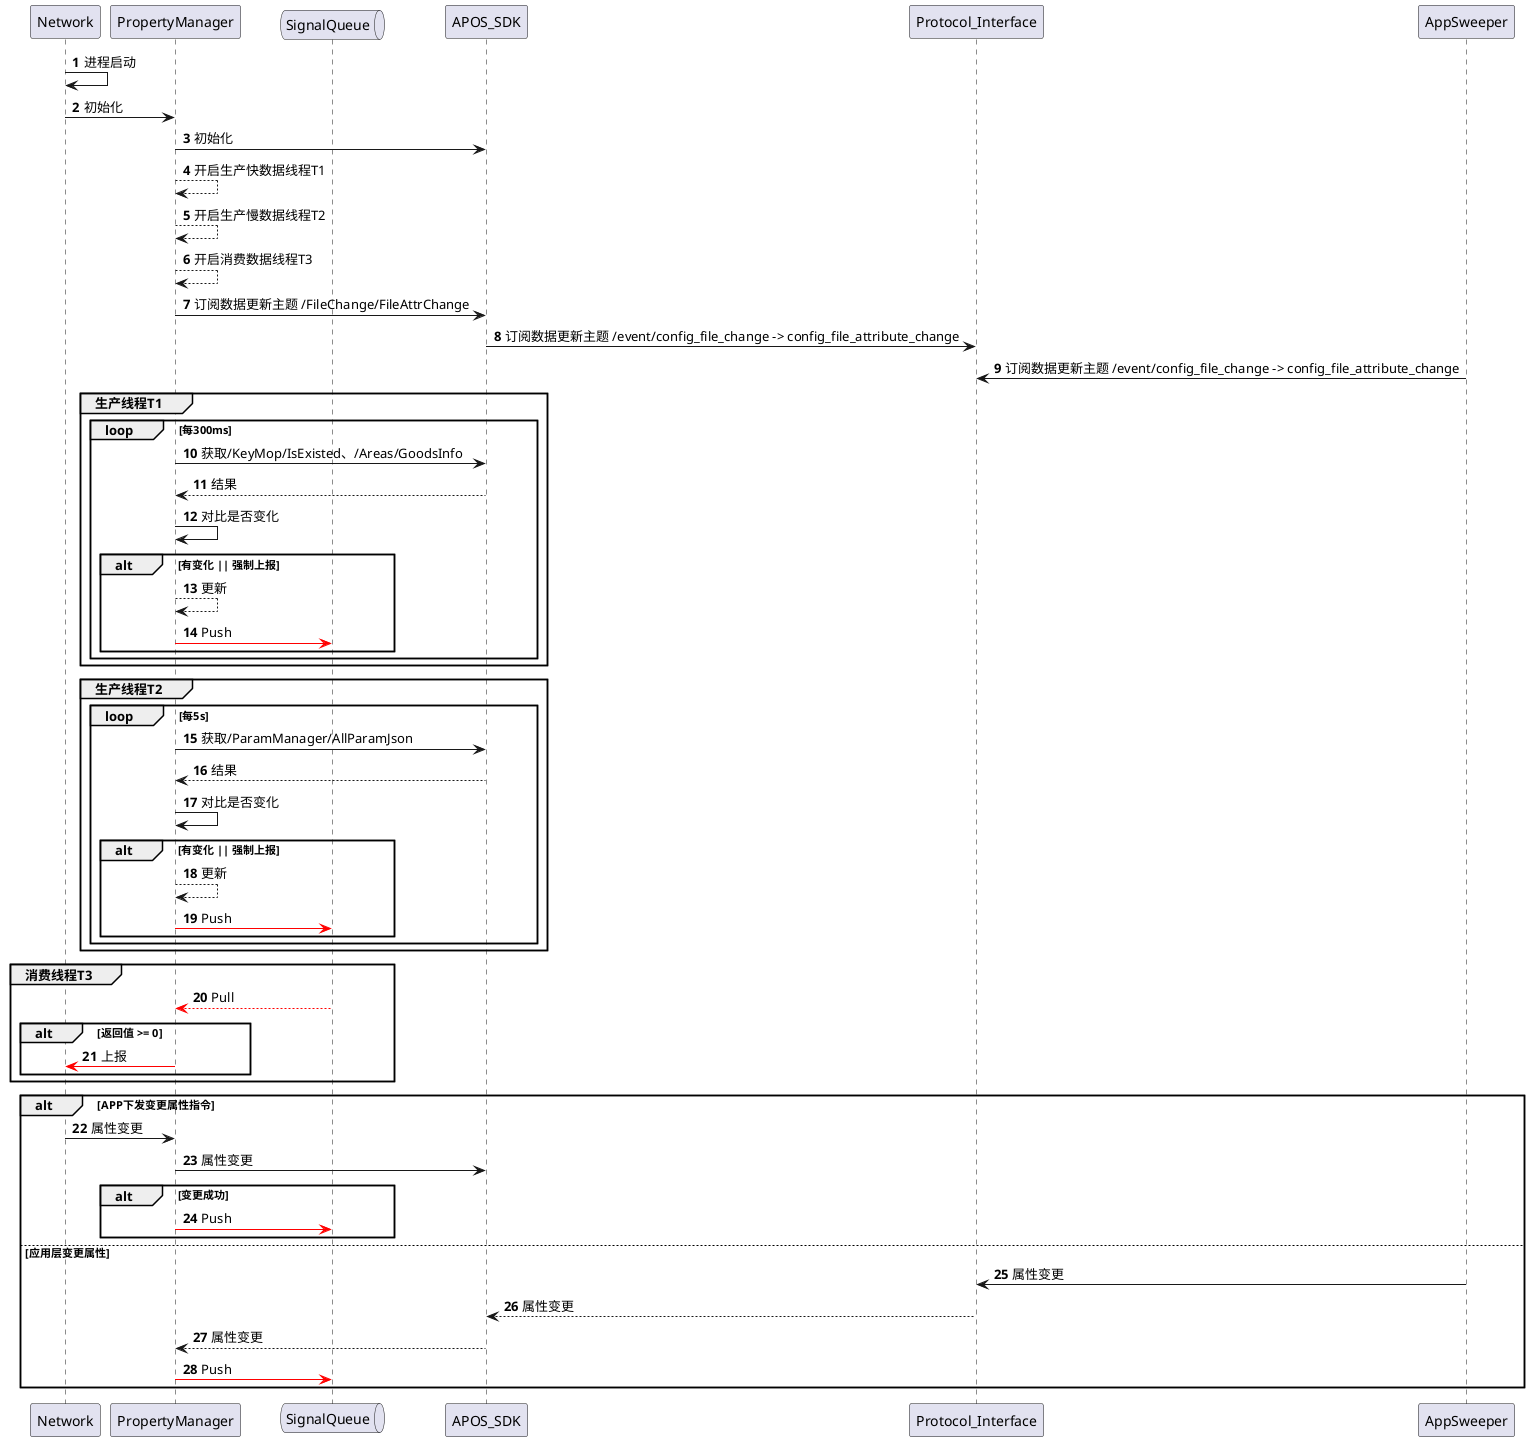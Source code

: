 @startuml

'abstract class AposSdkProtocol {
'    StatusCode AposSdkRead(int32_t handle, BinPack *in_data, BinPack *out_data, int32_t timeout);
'    StatusCode AposSdkWrite(int32_t handle, BinPack *out_data, int32_t timeout);
'    StatusCode AposSdkSendEvent(int32_t handle, const char *event_id, BinPack *in_data);
'    StatusCode AposSdkSetEventSubscribe(int32_t handle, AposSdkEventCallback callback, const char **event_ids, uint32_t event_size);
'    StatusCode AposSdkService(int32_t handle, const char *event_id, BinPack *in_data, BinPack *out_data, int32_t timeout);
'}
'
'note top of AposSdkProtocol:  typedef void (*AposSdkEventCallback)(int32_t handle, const char *event_id, int32_t msg_id, BinPack *in_msg);
'
'abstract class BaseAposIotSdk {
'    AposSdkProtocol apos_sdk;
'}

participant Network
participant PropertyManager
queue SignalQueue
participant APOS_SDK
participant Protocol_Interface
participant AppSweeper

autonumber
Network -> Network: 进程启动
Network -> PropertyManager: 初始化
PropertyManager -> APOS_SDK: 初始化
PropertyManager --> PropertyManager: 开启生产快数据线程T1
PropertyManager --> PropertyManager: 开启生产慢数据线程T2
PropertyManager --> PropertyManager: 开启消费数据线程T3
PropertyManager -> APOS_SDK: 订阅数据更新主题 /FileChange/FileAttrChange
APOS_SDK -> Protocol_Interface: 订阅数据更新主题 /event/config_file_change -> config_file_attribute_change
AppSweeper -> Protocol_Interface: 订阅数据更新主题 /event/config_file_change -> config_file_attribute_change

'PropertyManager -> PropertyManager: 开启线程1，轮询配置文件数据状态
'PropertyManager -> APOS_SDK: 订阅数据更新主题
'APOS_SDK -> Protocol_Interface: 订阅数据更新主题

group 生产线程T1
    loop 每300ms
        PropertyManager -> APOS_SDK: 获取/KeyMop/IsExisted、/Areas/GoodsInfo
        PropertyManager <-- APOS_SDK: 结果
        PropertyManager -> PropertyManager: 对比是否变化
        alt 有变化 || 强制上报
            PropertyManager --> PropertyManager: 更新
            PropertyManager [#red]-> SignalQueue: Push
        end
    end
end
group 生产线程T2
    loop 每5s
        PropertyManager -> APOS_SDK: 获取/ParamManager/AllParamJson
        PropertyManager <-- APOS_SDK: 结果
        PropertyManager -> PropertyManager: 对比是否变化
        alt 有变化 || 强制上报
            PropertyManager --> PropertyManager: 更新
            PropertyManager [#red]-> SignalQueue: Push
        end
    end
end
group 消费线程T3
    PropertyManager <[#red]-- SignalQueue: Pull
    alt 返回值 >= 0
        PropertyManager [#red]-> Network: 上报
    end
end

alt APP下发变更属性指令
    Network -> PropertyManager: 属性变更
    PropertyManager -> APOS_SDK: 属性变更
    alt 变更成功
        PropertyManager [#red]-> SignalQueue: Push
    end
else 应用层变更属性
    AppSweeper -> Protocol_Interface: 属性变更
    Protocol_Interface --> APOS_SDK: 属性变更
    APOS_SDK --> PropertyManager: 属性变更
    PropertyManager [#red]-> SignalQueue: Push
end

@enduml
